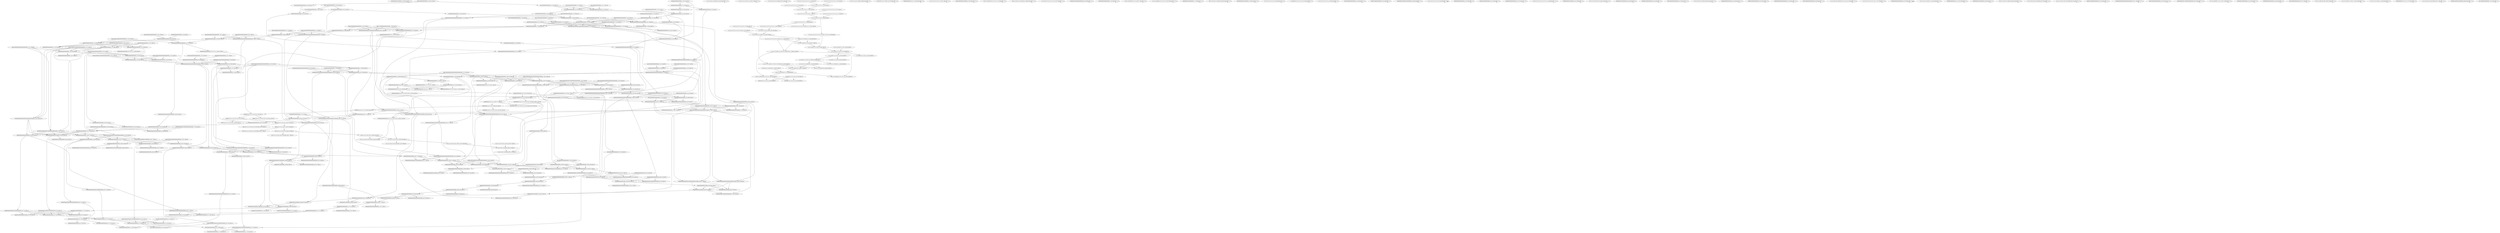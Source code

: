 digraph G {
    "00000000000010000000_10-29:6-LEN:20" -> "00000000000010000000_10-29:6-LEN:20";
    "00000000000000000000_37-56:730-LEN:20" -> "00000000000000000000_38-57:720-LEN:20";
    "00000000000000000000_37-56:730-LEN:20" -> "00000000000000000000_38-58:24-LEN:20";
    "00001000000000000000_55-74:388-LEN:20" -> "00010000000000000000_56-75:382-LEN:20";
    "00001000000000000000_55-74:388-LEN:20" -> "00010000000000000000_56-76:16-LEN:20";
    "00010000000000000000000_6-28:7-LEN:23" -> "00000000000000000000000000000000000000_10-48:17-LEN:38";
    "00010000000000000000000_6-28:7-LEN:23" -> "00000000000000000000_10-29:897-LEN:20";
    "00000000000000000000_38-57:720-LEN:20" -> "00000000000000000000_39-58:731-LEN:20";
    "00000000000000000000_38-57:720-LEN:20" -> "00000000000000000001000000000000_39-71:7-LEN:32";
    "1111111101111110010101_41-63:6-LEN:22" -> "1111111101111110010101_41-63:6-LEN:22";
    "111111111111111011111_24-45:7-LEN:21" -> "111111111111111011111_24-45:7-LEN:21";
    "11111110111101111101000_44-67:6-LEN:23" -> "11111110111101111101000_44-67:6-LEN:23";
    "00000000000000000000_17-37:24-LEN:20" -> "000000000000000000011_18-39:6-LEN:21";
    "00000000000000000000_17-37:24-LEN:20" -> "0000000000000000000000000000000000000_18-55:13-LEN:37";
    "000010000000000000000000_1-25:12-LEN:24" -> "0000000000000000000000000000_6-34:23-LEN:28";
    "10000000000000000000_17-36:6-LEN:20" -> "00000000000000000000_18-37:939-LEN:20";
    "10000000000000000000_17-36:6-LEN:20" -> "00000000000000000000000000000000000000_18-56:18-LEN:38";
    "101111111001010111111111111_48-74:95-LEN:27" -> "100101011111111111111_56-76:99-LEN:21";
    "101111111001010111111111111_48-74:95-LEN:27" -> "10010101111111111111_56-76:6-LEN:20";
    "11101111111001010111_46-65:76-LEN:20" -> "11011111110010101111_47-66:88-LEN:20";
    "11111111001111111101_31-50:81-LEN:20" -> "11111110011111111011_32-51:89-LEN:20";
    "000000000000000000000000_18-42:18-LEN:24" -> "0000000000000000000000000000000000_24-58:15-LEN:34";
    "000000000000000000000000_18-42:18-LEN:24" -> "00000000000000000000_24-43:685-LEN:20";
    "01111111111111110010_40-60:6-LEN:20" -> "01111111111111110010_40-60:6-LEN:20";
    "000000000000000000000000_1-25:10-LEN:24" -> "000000000000000000000000000000_7-37:31-LEN:30";
    "000000000000000000000000_1-25:10-LEN:24" -> "00000000000000000000_7-26:856-LEN:20";
    "000000000000000000000000_1-25:10-LEN:24" -> "000000000000000000010000000000000000000_7-45:19-LEN:39";
    "1110010101111111110011_54-76:6-LEN:22" -> "1110010101111111110011_54-76:6-LEN:22";
    "111110011111111011111110010_34-60:81-LEN:27" -> "111111101111111001001111_42-66:6-LEN:24";
    "111110011111111011111110010_34-60:81-LEN:27" -> "11111110111111100101011_42-64:84-LEN:23";
    "00010000000000000000000_1-23:9-LEN:23" -> "00000000000000000000_5-24:192-LEN:20";
    "00000000000001101111_24-44:6-LEN:20" -> "00000000000001101111_24-44:6-LEN:20";
    "111111111111111111111_9-30:7-LEN:21" -> "111111111111111111111_9-30:7-LEN:21";
    "0010000100000000000000_52-73:6-LEN:22" -> "00001000000000000000_55-74:388-LEN:20";
    "0010000100000000000000_52-73:6-LEN:22" -> "000010000000000000000_55-76:8-LEN:21";
    "0000100000000010000000_54-76:6-LEN:22" -> "0000100000000010000000_54-76:6-LEN:22";
    "000000000000000000000000000000_7-37:31-LEN:30" -> "000000000000000000000000000_18-45:27-LEN:27";
    "000000000000000000000000000000_7-37:31-LEN:30" -> "00000000000000000001101_18-41:6-LEN:23";
    "110111111001010111111111_47-71:6-LEN:24" -> "110111111001010111111111_47-71:6-LEN:24";
    "00000000000000000000000_1-24:21-LEN:23" -> "00000000000000000000_6-25:882-LEN:20";
    "00000000000000000000000_1-24:21-LEN:23" -> "0000000000000000000000000000000_6-37:18-LEN:31";
    "00001000000000000000000000_1-27:10-LEN:26" -> "00000000000000000000_9-28:891-LEN:20";
    "00001000000000000000000000_1-27:10-LEN:26" -> "00000000000000000000000000000000000000_9-47:22-LEN:38";
    "0001000000000000000000_37-58:118-LEN:22" -> "10000000000000000000_40-60:8-LEN:20";
    "0001000000000000000000_37-58:118-LEN:22" -> "10000000000000000001_40-59:108-LEN:20";
    "00000000001000000000_49-68:470-LEN:20" -> "000000000100000000010000000_50-76:92-LEN:27";
    "00000000001000000000_49-68:470-LEN:20" -> "00000000010000000000_50-69:382-LEN:20";
    "0011111110111111100101011_39-64:6-LEN:25" -> "0011111110111111100101011_39-64:6-LEN:25";
    "1111110111111111111111111_5-29:7-LEN:25" -> "1111110111111111111111111_5-29:7-LEN:25";
    "111111111111111111111111_1-25:6-LEN:24" -> "11111111111111111111_7-26:67-LEN:20";
    "1111111111111111111111111_1-26:7-LEN:25" -> "11111111111111111111_8-27:71-LEN:20";
    "00000000000000000010_41-60:521-LEN:20" -> "00000000000000000100_42-61:511-LEN:20";
    "00000000000000000010_41-60:521-LEN:20" -> "0000000000000000010000000000000000_42-76:18-LEN:34";
    "00000000000000000000_54-73:281-LEN:20" -> "000000000000000000000_55-76:8-LEN:21";
    "00000000000000000000_54-73:281-LEN:20" -> "000000000000000000000_55-75:278-LEN:21";
    "0000000010000000000000000_9-33:6-LEN:25" -> "0000000010000000000000000_9-33:6-LEN:25";
    "100000000000000000000000000_5-32:12-LEN:27" -> "00000000000000000000_14-33:933-LEN:20";
    "100000000000000000000000000_5-32:12-LEN:27" -> "000000000000000000010000000000000000000_14-52:9-LEN:39";
    "100000000000000000000000000_5-32:12-LEN:27" -> "00000000000000000000000_14-37:9-LEN:23";
    "00000000000000000000_33-52:779-LEN:20" -> "000000000000000000000000_34-58:29-LEN:24";
    "00000000000000000000_33-52:779-LEN:20" -> "00000000000000000000_34-53:774-LEN:20";
    "00000000000000000000_33-52:779-LEN:20" -> "0000000000000000000100000000_34-61:7-LEN:28";
    "0000000000000000000000000000_30-58:19-LEN:28" -> "00000000000000000000000000000_39-68:9-LEN:29";
    "0000000000000000000000000000_30-58:19-LEN:28" -> "00000000000000000001000000000_39-68:14-LEN:29";
    "000000000000000000000000000000_20-50:30-LEN:30" -> "00000000000000000000_32-51:798-LEN:20";
    "000000000000000000000000000000_20-50:30-LEN:30" -> "00000000000000000000000000_32-58:8-LEN:26";
    "00000000000000000000_4-23:183-LEN:20" -> "00000000000000000000_5-24:192-LEN:20";
    "000000000000000000000_1-22:6-LEN:21" -> "000000000000000000000_1-22:6-LEN:21";
    "11111111111111111111111_1-23:48-LEN:23" -> "111111111111111111111_5-25:59-LEN:21";
    "00000110111111111101_33-52:147-LEN:20" -> "00001101111111111011_34-53:136-LEN:20";
    "00000110111111111101_33-52:147-LEN:20" -> "000011011111111110111011_34-58:8-LEN:24";
    "00000000000000000001000000000000_39-71:23-LEN:32" -> "000000100000000000010000_53-76:12-LEN:24";
    "00000000000000000001000000000000_39-71:23-LEN:32" -> "0000001000000000000000_53-75:6-LEN:22";
    "00000000000000000001000000000000_39-71:23-LEN:32" -> "00000010000000000000_53-72:367-LEN:20";
    "11111111111111111111111111_1-27:8-LEN:26" -> "111111111111111111111_9-29:83-LEN:21";
    "00000000000000000010000000000000000000_20-57:17-LEN:38" -> "00000000000000000000_39-58:731-LEN:20";
    "00000000000000000010000000000000000000_20-57:17-LEN:38" -> "00000000000000000001000000000000_39-71:7-LEN:32";
    "1011111100101011111111_48-70:7-LEN:22" -> "1011111100101011111111_48-70:7-LEN:22";
    "00000000000000000000_19-38:756-LEN:20" -> "00000000000000000001_20-40:6-LEN:20";
    "00000000000000000000_19-38:756-LEN:20" -> "00000000000000000000000000000000000000_20-58:31-LEN:38";
    "00000000000000000000_19-38:756-LEN:20" -> "000000000000000000010_20-40:19-LEN:21";
    "00000000000000000000_19-38:756-LEN:20" -> "00000000000000000000_20-39:745-LEN:20";
    "00001000000000000000000000000000_1-33:15-LEN:32" -> "0000000000000000000000000_15-40:9-LEN:25";
    "00001000000000000000000000000000_1-33:15-LEN:32" -> "00000000000000000000_15-34:932-LEN:20";
    "00000000000000000010111111111101111011_20-58:15-LEN:38" -> "0111111111101111011101010_40-65:6-LEN:25";
    "00000000000000000010111111111101111011_20-58:15-LEN:38" -> "01111111111011110111_40-59:106-LEN:20";
    "00000000000000000000000000000000000000_23-61:12-LEN:38" -> "00000000000000000000_43-62:305-LEN:20";
    "11111100111111110111_33-52:85-LEN:20" -> "111110011111111011111110010_34-60:81-LEN:27";
    "11111100111111110111_33-52:85-LEN:20" -> "11111001111111101110_34-53:6-LEN:20";
    "000000000000000000000000000000000000_39-75:11-LEN:36" -> "00000000000000000000_57-76:281-LEN:20";
    "00000000001101111111110111101111010100_28-66:11-LEN:38" -> "11101111011110101000_48-67:120-LEN:20";
    "0000000000000000000000000000_18-46:11-LEN:28" -> "00000000000000000000_28-47:722-LEN:20";
    "0000000000000000000000000000_18-46:11-LEN:28" -> "00000000000000000000000000000010000000_28-66:9-LEN:38";
    "0000100000000000000000000_1-26:27-LEN:25" -> "00000000000000000000000000000_8-37:20-LEN:29";
    "0000100000000000000000000_1-26:27-LEN:25" -> "00000000000000000000_8-27:869-LEN:20";
    "0000100000000000000000000_1-26:27-LEN:25" -> "000000000000000000010000000000000000000_8-46:11-LEN:39";
    "000000001000000000000_51-71:367-LEN:21" -> "000000100000000000010000_53-76:12-LEN:24";
    "000000001000000000000_51-71:367-LEN:21" -> "0000001000000000000000_53-75:6-LEN:22";
    "000000001000000000000_51-71:367-LEN:21" -> "00000010000000000000_53-72:367-LEN:20";
    "00000000000000000000000000000_39-68:9-LEN:29" -> "00000000000000000000_50-69:277-LEN:20";
    "00000000000000000000_14-33:933-LEN:20" -> "0000000000000000000000000_15-40:9-LEN:25";
    "00000000000000000000_14-33:933-LEN:20" -> "00000000000000000000_15-34:932-LEN:20";
    "10000000000000000000_40-60:8-LEN:20" -> "000000000000000000000000000_41-68:36-LEN:27";
    "00000000000000000000_12-31:886-LEN:20" -> "00000000000000000000000000000000000000_13-51:18-LEN:38";
    "00000000000000000000_12-31:886-LEN:20" -> "00000000000000000000_13-32:930-LEN:20";
    "00000000000000000000_12-31:886-LEN:20" -> "000000000000000000010000000000000000000_13-51:7-LEN:39";
    "00000000000000001101_22-41:209-LEN:20" -> "00000000000000011011_23-42:193-LEN:20";
    "00000000000000001101_22-41:209-LEN:20" -> "00000000000000011011111111101111011_23-58:10-LEN:35";
    "00000000000000000000_3-22:182-LEN:20" -> "00000000000000000000_4-23:183-LEN:20";
    "000000000000000000000000_34-58:29-LEN:24" -> "000000000000000000000000000000000_39-72:12-LEN:33";
    "000000000000000000000000_34-58:29-LEN:24" -> "000000000000000000010000000000000_39-72:14-LEN:33";
    "000010000000000000000000_1-25:11-LEN:24" -> "00000000000000000000000_6-29:18-LEN:23";
    "00000000000010000000_47-66:476-LEN:20" -> "00000000000100000000_48-67:458-LEN:20";
    "00000000000010000000_47-66:476-LEN:20" -> "0000000000010000000000000000_48-76:24-LEN:28";
    "000000000000000000011011_18-42:7-LEN:24" -> "000000000000001101111111110111_24-54:8-LEN:30";
    "000000000000000000011011_18-42:7-LEN:24" -> "00000000000000110111111_24-46:187-LEN:23";
    "000000000000000000000_18-39:33-LEN:21" -> "000000000000000000000000000000_20-50:30-LEN:30";
    "000000000000000000000_18-39:33-LEN:21" -> "0000000000000000000100_20-42:6-LEN:22";
    "00001000000000000000000000000000000000_1-39:14-LEN:38" -> "00000000000000000001000000000000000_21-55:116-LEN:35";
    "00001000000000000000000000000000000000_1-39:14-LEN:38" -> "00000000000000000000_21-40:633-LEN:20";
    "00001000000000000000000000000000000000_1-39:14-LEN:38" -> "0000000000000000000000000000000000000_21-58:21-LEN:37";
    "1000000000000000000000000_5-30:10-LEN:25" -> "00000000000000000000_12-31:886-LEN:20";
    "1000000000000000000000000_5-30:10-LEN:25" -> "0000000000000000000000000_12-37:39-LEN:25";
    "1000000000000000000000000_5-30:10-LEN:25" -> "00000000000000000001_12-31:6-LEN:20";
    "00000000000000000000_18-37:939-LEN:20" -> "00000000000000000000_19-38:756-LEN:20";
    "00000000000000000000_18-37:939-LEN:20" -> "00000000000000000000000000000000000000_19-57:8-LEN:38";
    "00000000000000000000_18-37:939-LEN:20" -> "00000000000000000001_19-38:268-LEN:20";
    "00000000000010000001000000000000_40-71:8-LEN:32" -> "000000100000000000010000_53-76:12-LEN:24";
    "00000000000010000001000000000000_40-71:8-LEN:32" -> "0000001000000000000000_53-75:6-LEN:22";
    "00000000000010000001000000000000_40-71:8-LEN:32" -> "00000010000000000000_53-72:367-LEN:20";
    "011111110001011111111111111_49-76:8-LEN:27" -> "011111110001011111111111111_49-76:8-LEN:27";
    "00000000000000000000_29-48:744-LEN:20" -> "0000000000000000000000000000_30-58:19-LEN:28";
    "00000000000000000000_29-48:744-LEN:20" -> "00000000000000000000_30-49:739-LEN:20";
    "000000000100000000000_7-27:6-LEN:21" -> "000000000100000000000_7-27:6-LEN:21";
    "00000000000000000001_39-59:15-LEN:20" -> "00000000000000000010_41-60:521-LEN:20";
    "00000000000000000001_39-59:15-LEN:20" -> "000000000000000000100000000000_41-71:7-LEN:30";
    "00111111101111111001010_39-62:6-LEN:23" -> "00111111101111111001010_39-62:6-LEN:23";
    "00000000000000000000_32-51:798-LEN:20" -> "00000000000000000000_33-52:779-LEN:20";
    "00000000000000000000_32-51:798-LEN:20" -> "0000000000000000000000000_33-58:32-LEN:25";
    "00000000000000000000_32-51:798-LEN:20" -> "00000000000000000001000000_33-58:20-LEN:26";
    "00000000000000000000000000000000000000_13-51:18-LEN:38" -> "00000000000000000000_33-52:779-LEN:20";
    "00000000000000000000000000000000000000_13-51:18-LEN:38" -> "0000000000000000000000000_33-58:32-LEN:25";
    "00000000000000000000000000000000000000_13-51:18-LEN:38" -> "00000000000000000001000000_33-58:20-LEN:26";
    "00001000000000000010000000000000000000_1-38:13-LEN:38" -> "00000000000000000001_20-40:6-LEN:20";
    "00001000000000000010000000000000000000_1-38:13-LEN:38" -> "00000000000000000000000000000000000000_20-58:31-LEN:38";
    "00001000000000000010000000000000000000_1-38:13-LEN:38" -> "000000000000000000010_20-40:19-LEN:21";
    "00001000000000000010000000000000000000_1-38:13-LEN:38" -> "00000000000000000000_20-39:745-LEN:20";
    "0000000000000100000000_27-49:6-LEN:22" -> "0000000000000100000000_27-49:6-LEN:22";
    "1111111111111111111111_1-23:13-LEN:22" -> "111111111111111111111_5-25:59-LEN:21";
    "00000000000000000000_5-24:192-LEN:20" -> "00000000000000000000_6-25:882-LEN:20";
    "00000000000000000000_5-24:192-LEN:20" -> "0000000000000000000000000000000_6-37:18-LEN:31";
    "00000000000000001000_43-62:511-LEN:20" -> "00000000000000010000_44-63:491-LEN:20";
    "00000000000000001000_43-62:511-LEN:20" -> "00000000000000010000000000000000_44-76:8-LEN:32";
    "000000000000000000000000000000000_39-72:12-LEN:33" -> "00000000000000000000_54-73:281-LEN:20";
    "01111111111011110111_40-59:106-LEN:20" -> "111111111101111011110101_41-64:100-LEN:24";
    "01111111111011110111_40-59:106-LEN:20" -> "11111111110111101110101000_41-67:9-LEN:26";
    "100000000010000000000000000000_5-34:8-LEN:30" -> "00000000000000000000000000000000000000_16-54:11-LEN:38";
    "100000000010000000000000000000_5-34:8-LEN:30" -> "00000000000000000000_16-35:962-LEN:20";
    "00000000000000000000_18-38:26-LEN:20" -> "00000000000000000001_20-40:6-LEN:20";
    "00000000000000000000_18-38:26-LEN:20" -> "00000000000000000000000000000000000000_20-58:31-LEN:38";
    "00000000000000000000_18-38:26-LEN:20" -> "000000000000000000010_20-40:19-LEN:21";
    "00000000000000000000_18-38:26-LEN:20" -> "00000000000000000000_20-39:745-LEN:20";
    "111111111111111111111_8-29:6-LEN:21" -> "111111111111111111111_8-29:6-LEN:21";
    "10000000000000000001_40-59:108-LEN:20" -> "00000000000000000010_41-60:521-LEN:20";
    "10000000000000000001_40-59:108-LEN:20" -> "000000000000000000100000000000_41-71:7-LEN:30";
    "00001000000000000000000_1-24:6-LEN:23" -> "10000000000000000000_5-25:14-LEN:20";
    "00000000000000000000000000000000000000_16-54:11-LEN:38" -> "00000000000000000000_36-55:738-LEN:20";
    "00000000000000000000000000000000000000_16-54:11-LEN:38" -> "0000000000000000000000_36-58:19-LEN:22";
    "00000000000000000001000000000_39-68:14-LEN:29" -> "000000000100000000010000000_50-76:92-LEN:27";
    "00000000000000000001000000000_39-68:14-LEN:29" -> "00000000010000000000_50-69:382-LEN:20";
    "11110010011111111111111_53-76:6-LEN:23" -> "11110010011111111111111_53-76:6-LEN:23";
    "11000000000000000000_4-23:202-LEN:20" -> "10000000000000000000000000000000_5-37:35-LEN:32";
    "11000000000000000000_4-23:202-LEN:20" -> "10000000000000000000_5-24:652-LEN:20";
    "00010000000000000000_56-75:382-LEN:20" -> "00100000000000000000_57-76:390-LEN:20";
    "00010000000000000000_56-75:382-LEN:20" -> "00100000000000000001_57-76:10-LEN:20";
    "00000000000000000000_7-26:856-LEN:20" -> "00000000000000000000000000000_8-37:20-LEN:29";
    "00000000000000000000_7-26:856-LEN:20" -> "00000000000000000000_8-27:869-LEN:20";
    "00000000000000000000_7-26:856-LEN:20" -> "000000000000000000010000000000000000000_8-46:11-LEN:39";
    "010000000000000000000_27-47:6-LEN:21" -> "00000000000000000000_29-48:744-LEN:20";
    "010000000000000000000_27-47:6-LEN:21" -> "00000000000000000000000000000100000000_29-67:12-LEN:38";
    "111111111111111111111_9-29:83-LEN:21" -> "11111111111111111111_11-30:80-LEN:20";
    "111111111111111111111_9-29:83-LEN:21" -> "11111111111111111111111111100111111110_11-49:8-LEN:38";
    "1000000000000000000000000000000_5-36:18-LEN:31" -> "00000000000000000000_18-37:939-LEN:20";
    "1000000000000000000000000000000_5-36:18-LEN:31" -> "00000000000000000000000000000000000000_18-56:18-LEN:38";
    "000000000000000000000_37-58:26-LEN:21" -> "000000000000000000000000000000000000_39-75:11-LEN:36";
    "000000000000000000000_37-58:26-LEN:21" -> "000000000000000000010_39-60:14-LEN:21";
    "00000000000000000001000000000000000_21-55:116-LEN:35" -> "0001000000000000000000_37-58:118-LEN:22";
    "00000000000000000001000000000000000_21-55:116-LEN:35" -> "00010000000000000000010_37-60:6-LEN:23";
    "00000000000000000000000000000000000000_19-57:8-LEN:38" -> "00000000000000000000_39-58:731-LEN:20";
    "00000000000000000000000000000000000000_19-57:8-LEN:38" -> "00000000000000000001000000000000_39-71:7-LEN:32";
    "000010000000000000010000000000000000000_1-39:14-LEN:39" -> "00000000000000000001000000000000000_21-55:116-LEN:35";
    "000010000000000000010000000000000000000_1-39:14-LEN:39" -> "00000000000000000000_21-40:633-LEN:20";
    "000010000000000000010000000000000000000_1-39:14-LEN:39" -> "0000000000000000000000000000000000000_21-58:21-LEN:37";
    "000000000000000000000_1-22:11-LEN:21" -> "00000000000000000000_4-23:183-LEN:20";
    "00001010000000000000000000_1-26:8-LEN:26" -> "00000000000000000000000000000_8-37:20-LEN:29";
    "00001010000000000000000000_1-26:8-LEN:26" -> "00000000000000000000_8-27:869-LEN:20";
    "00001010000000000000000000_1-26:8-LEN:26" -> "000000000000000000010000000000000000000_8-46:11-LEN:39";
    "0000000000000000000000_3-25:6-LEN:22" -> "00000000000000000000000000000000000_6-41:20-LEN:35";
    "11111111111111111111_10-30:6-LEN:20" -> "11111111111111111111_10-30:6-LEN:20";
    "00011000000000000000_1-20:216-LEN:20" -> "001100000000000000000_2-22:210-LEN:21";
    "00011000000000000000_1-20:216-LEN:20" -> "0011000000000000000000_2-24:10-LEN:22";
    "0000100000000000000000_1-23:6-LEN:22" -> "0000100000000000000000_1-23:6-LEN:22";
    "10000000000000000000_5-25:14-LEN:20" -> "000000000000000000000000000000_7-37:31-LEN:30";
    "10000000000000000000_5-25:14-LEN:20" -> "00000000000000000000_7-26:856-LEN:20";
    "10000000000000000000_5-25:14-LEN:20" -> "000000000000000000010000000000000000000_7-45:19-LEN:39";
    "10000000000000000000_23-42:6-LEN:20" -> "0000000000000000000000000000000000_24-58:15-LEN:34";
    "10000000000000000000_23-42:6-LEN:20" -> "00000000000000000000_24-43:685-LEN:20";
    "00000100000000000000_6-25:6-LEN:20" -> "00000100000000000000_6-25:6-LEN:20";
    "0000000000000000000000000000_6-34:23-LEN:28" -> "00000000000000000000000000000000000000_16-54:11-LEN:38";
    "0000000000000000000000000000_6-34:23-LEN:28" -> "00000000000000000000_16-35:962-LEN:20";
    "0000000000000000000110_18-40:11-LEN:22" -> "00000000000000001101_22-41:209-LEN:20";
    "0000000000000000000110_18-40:11-LEN:22" -> "000000000000000011011111111101111_22-55:9-LEN:33";
    "0000000000000000000110_18-40:11-LEN:22" -> "00000000000000001100_22-41:7-LEN:20";
    "00000000000000000000_5-25:6-LEN:20" -> "00000000000000000000000_6-29:18-LEN:23";
    "00000000000000000000000000000000000000_18-56:18-LEN:38" -> "00000000000000000000_38-57:720-LEN:20";
    "00000000000000000000000000000000000000_18-56:18-LEN:38" -> "00000000000000000000_38-58:24-LEN:20";
    "00011000000000000000000_1-24:14-LEN:23" -> "10000000000000000000_5-25:38-LEN:20";
    "11111111111111111111111111001_12-41:6-LEN:29" -> "1111111111111111001111_23-44:87-LEN:22";
    "0000000001000000001000000000_41-68:6-LEN:28" -> "0000000001000000001000000000_41-68:6-LEN:28";
    "11111111111111111111_5-25:6-LEN:20" -> "11111111111111111111_5-25:6-LEN:20";
    "0000000000000000010000000000000000_41-75:14-LEN:34" -> "00100000000000000000_57-76:390-LEN:20";
    "0000000000000000010000000000000000_41-75:14-LEN:34" -> "00100000000000000001_57-76:10-LEN:20";
    "00000000000000000100_42-61:511-LEN:20" -> "000000000000000010000000000000000_43-76:10-LEN:33";
    "00000000000000000100_42-61:511-LEN:20" -> "00000000000000001000_43-62:511-LEN:20";
    "11111110111111100101011_42-64:84-LEN:23" -> "11101111111001010111_46-65:76-LEN:20";
    "11111110111111100101011_42-64:84-LEN:23" -> "11101111111001010110_46-65:6-LEN:20";
    "00000000000000000000_36-55:738-LEN:20" -> "00000000000000000000_37-56:730-LEN:20";
    "00000000000000000000_36-55:738-LEN:20" -> "000000000000000000000_37-58:26-LEN:21";
    "00000000000000000000_36-55:738-LEN:20" -> "0000000000000000000100_37-58:6-LEN:22";
    "00000000000000000000_15-34:932-LEN:20" -> "00000000000000000000000000000000000000_16-54:11-LEN:38";
    "00000000000000000000_15-34:932-LEN:20" -> "00000000000000000000_16-35:962-LEN:20";
    "001100000000000000000_2-22:210-LEN:21" -> "11000000000000000000_4-23:202-LEN:20";
    "001100000000000000000_2-22:210-LEN:21" -> "11000000000000000000_4-24:6-LEN:20";
    "00000000000000000000_2-22:6-LEN:20" -> "00000000000000000000_2-22:6-LEN:20";
    "11111111111111111111_7-26:67-LEN:20" -> "11111111111111111111_8-27:71-LEN:20";
    "00000000000000000000000000_11-37:32-LEN:26" -> "0000000000000000000000000000000_18-49:20-LEN:31";
    "00000000000000000000000000_11-37:32-LEN:26" -> "0000000000000000000110111111111_18-49:7-LEN:31";
    "00000010000000000000_18-37:6-LEN:20" -> "00000010000000000000_18-37:6-LEN:20";
    "11111110011111111011_32-51:89-LEN:20" -> "11111100111111110111_33-52:85-LEN:20";
    "11111110011111111011_32-51:89-LEN:20" -> "11111100111111110111_33-53:6-LEN:20";
    "00010000000000000000000_21-43:6-LEN:23" -> "000000000000000000000000000_25-52:6-LEN:27";
    "00010000000000000000000_21-43:6-LEN:23" -> "00000000000000000000_25-44:713-LEN:20";
    "0000000000000000000000_36-58:19-LEN:22" -> "00000000000000000000000_39-62:8-LEN:23";
    "0000000000000000000000_36-58:19-LEN:22" -> "00000000000000000001000000000000000_39-74:10-LEN:35";
    "00000000000000000000_9-28:891-LEN:20" -> "00000000000000000000000000000000000000_10-48:17-LEN:38";
    "00000000000000000000_9-28:891-LEN:20" -> "00000000000000000000_10-29:897-LEN:20";
    "00000000000000000000_39-58:731-LEN:20" -> "00000000000000000000_40-60:33-LEN:20";
    "00000000000000000000_39-58:731-LEN:20" -> "00000000000000000000_40-59:309-LEN:20";
    "00000000000000000000_39-58:731-LEN:20" -> "00000000000000000001_40-59:417-LEN:20";
    "00000000000000000000000000000_8-37:20-LEN:29" -> "000000000000000000011011_18-42:8-LEN:24";
    "00000000000000000000000000000_8-37:20-LEN:29" -> "0000000000000000000000000000_18-46:11-LEN:28";
    "00000000000000000000_13-32:930-LEN:20" -> "00000000000000000000_14-33:933-LEN:20";
    "00000000000000000000_13-32:930-LEN:20" -> "000000000000000000010000000000000000000_14-52:9-LEN:39";
    "00000000000000000000_13-32:930-LEN:20" -> "00000000000000000000000_14-37:9-LEN:23";
    "00000000000000000000000_35-58:28-LEN:23" -> "00000000000000000000000000000000_39-71:9-LEN:32";
    "00000000000000000000000_35-58:28-LEN:23" -> "0000000000000000000100000000000000_39-73:15-LEN:34";
    "10000000000000000000_6-25:7-LEN:20" -> "000000000000000000000000000000_7-37:31-LEN:30";
    "10000000000000000000_6-25:7-LEN:20" -> "00000000000000000000_7-26:856-LEN:20";
    "10000000000000000000_6-25:7-LEN:20" -> "000000000000000000010000000000000000000_7-45:19-LEN:39";
    "000000000000000000100_31-51:6-LEN:21" -> "000000000000000000100_31-51:6-LEN:21";
    "0000000000000000000000000000000_18-49:20-LEN:31" -> "00000000000000000000_31-50:756-LEN:20";
    "00000000000000000000_52-71:272-LEN:20" -> "000000000000000000010000_53-76:6-LEN:24";
    "00000000000000000000_52-71:272-LEN:20" -> "00000000000000000000_53-72:264-LEN:20";
    "00000000000000000000_27-46:713-LEN:20" -> "00000000000000000000_28-47:722-LEN:20";
    "00000000000000000000_27-46:713-LEN:20" -> "00000000000000000000000000000010000000_28-66:9-LEN:38";
    "00000000000000100000_45-64:481-LEN:20" -> "000000000000010000000_46-67:8-LEN:21";
    "00000000000000100000_45-64:481-LEN:20" -> "00000000000001000000_46-65:473-LEN:20";
    "00000000000000000011_20-39:227-LEN:20" -> "000000000000000001111111_21-45:7-LEN:24";
    "00000000000000000011_20-39:227-LEN:20" -> "00000000000000000110_21-40:219-LEN:20";
    "111111111111111111111111111_11-38:6-LEN:27" -> "111111111111111111111111111_11-38:6-LEN:27";
    "0001000000000000000000_1-23:49-LEN:22" -> "10000000000000000000000000000000_5-37:35-LEN:32";
    "0001000000000000000000_1-23:49-LEN:22" -> "10000000000000000000_5-24:652-LEN:20";
    "0001000000000000000000_2-24:19-LEN:22" -> "10000000000000000000_5-25:34-LEN:20";
    "00000000000000000000_22-41:658-LEN:20" -> "00000000000000000000000000000000000000_23-61:12-LEN:38";
    "00000000000000000000_22-41:658-LEN:20" -> "00000000000000000000_23-42:673-LEN:20";
    "111111111001111111101_29-50:6-LEN:21" -> "11111110011111111011_32-51:89-LEN:20";
    "11011111110010101111_47-66:88-LEN:20" -> "101111111001010111111111111_48-74:95-LEN:27";
    "11011111110010101111_47-66:88-LEN:20" -> "1011111110010101111111111111_48-76:8-LEN:28";
    "000000000000000000000000_1-25:23-LEN:24" -> "0000000000000000000000000000000_6-37:68-LEN:31";
    "0000000000000000010000000000000000000_22-58:10-LEN:37" -> "00000000000000000000_40-60:33-LEN:20";
    "0000000000000000010000000000000000000_22-58:10-LEN:37" -> "00000000000000000000_40-59:309-LEN:20";
    "0000000000000000010000000000000000000_22-58:10-LEN:37" -> "00000000000000000001_40-59:417-LEN:20";
    "000010000000000000000000000_1-28:13-LEN:27" -> "00000000000000000000000000000000000000_10-48:17-LEN:38";
    "000010000000000000000000000_1-28:13-LEN:27" -> "00000000000000000000_10-29:897-LEN:20";
    "00000000000000000001000000000_39-68:14-LEN:29" -> "00000000010000000001_49-69:6-LEN:20";
    "00000000000000000001000000000_39-68:14-LEN:29" -> "000000000100000000000000000_49-76:7-LEN:27";
    "0000000000000000000000000_33-58:32-LEN:25" -> "00000000000000000001000000000000_39-71:23-LEN:32";
    "0000000000000000000000000_33-58:32-LEN:25" -> "00000000000000000000000000000000_39-71:7-LEN:32";
    "11001010111111111111_54-74:6-LEN:20" -> "100101011111111111111_56-76:99-LEN:21";
    "11001010111111111111_54-74:6-LEN:20" -> "10010101111111111111_56-76:6-LEN:20";
    "110111111111101111011_38-58:105-LEN:21" -> "0111111111101111011101010_40-65:6-LEN:25";
    "110111111111101111011_38-58:105-LEN:21" -> "01111111111011110111_40-59:106-LEN:20";
    "000010000000000000000000000000_1-31:11-LEN:30" -> "00000000000000000000000000000000000000_13-51:18-LEN:38";
    "000010000000000000000000000000_1-31:11-LEN:30" -> "00000000000000000000_13-32:930-LEN:20";
    "000010000000000000000000000000_1-31:11-LEN:30" -> "000000000000000000010000000000000000000_13-51:7-LEN:39";
    "00000000000010000000_32-51:6-LEN:20" -> "00000000000010000000_32-51:6-LEN:20";
    "00000000000000000000000_6-29:18-LEN:23" -> "00000000000000000000000000_11-37:32-LEN:26";
    "00000000000000000000000_6-29:18-LEN:23" -> "00000000000000000000_11-30:904-LEN:20";
    "11111111111111111111_11-30:80-LEN:20" -> "111111111111111111111111111_12-38:79-LEN:27";
    "11111111111111111111_11-30:80-LEN:20" -> "1111111111111111111111111100111111_12-46:7-LEN:34";
    "00000000000000000110_21-40:219-LEN:20" -> "00000000000000001101_22-41:209-LEN:20";
    "00000000000000000110_21-40:219-LEN:20" -> "000000000000000011011111111101111_22-55:9-LEN:33";
    "00000000000000000110_21-40:219-LEN:20" -> "00000000000000001100_22-41:7-LEN:20";
    "11101101111111001010111_43-65:6-LEN:23" -> "11011111110010101111_47-66:88-LEN:20";
    "10000000000000000000_5-25:34-LEN:20" -> "0000000000000000000000000000000_6-37:41-LEN:31";
    "00000000000000000000_41-60:311-LEN:20" -> "0000000000000000000000000000000000_42-76:10-LEN:34";
    "00000000000000000000_41-60:311-LEN:20" -> "00000000000000000000_42-61:304-LEN:20";
    "0000000000000000000000000000000000000_18-55:13-LEN:37" -> "00000000000000000000_37-56:730-LEN:20";
    "0000000000000000000000000000000000000_18-55:13-LEN:37" -> "000000000000000000000_37-58:26-LEN:21";
    "0000000000000000000000000000000000000_18-55:13-LEN:37" -> "0000000000000000000100_37-58:6-LEN:22";
    "00000000000000000000_8-27:869-LEN:20" -> "00000000000000000000_9-28:891-LEN:20";
    "00000000000000000000_8-27:869-LEN:20" -> "00000000000000000000000000000000000000_9-47:22-LEN:38";
    "00000000000000000000_44-63:303-LEN:20" -> "0000000000000000000000000000000_45-76:10-LEN:31";
    "00000000000000000000_44-63:303-LEN:20" -> "00000000000000000000_45-64:289-LEN:20";
    "00010000000000000000000_1-24:14-LEN:23" -> "00000000000000000000_6-25:882-LEN:20";
    "00010000000000000000000_1-24:14-LEN:23" -> "0000000000000000000000000000000_6-37:18-LEN:31";
    "00000000000001000000_46-65:473-LEN:20" -> "00000000000010000000000000000_47-76:10-LEN:29";
    "00000000000001000000_46-65:473-LEN:20" -> "00000000000010000000_47-66:476-LEN:20";
    "00000000000000000000_11-30:904-LEN:20" -> "00000000000000000000_12-31:886-LEN:20";
    "00000000000000000000_11-30:904-LEN:20" -> "0000000000000000000000000_12-37:39-LEN:25";
    "00000000000000000000_11-30:904-LEN:20" -> "00000000000000000001_12-31:6-LEN:20";
    "0000000000000000000000_18-40:32-LEN:22" -> "0000000000000000000000000000000000001_22-59:11-LEN:37";
    "0000000000000000000000_18-40:32-LEN:22" -> "00000000000000000000_22-41:658-LEN:20";
    "00000000000000000000_6-25:882-LEN:20" -> "000000000000000000000000000000_7-37:31-LEN:30";
    "00000000000000000000_6-25:882-LEN:20" -> "00000000000000000000_7-26:856-LEN:20";
    "00000000000000000000_6-25:882-LEN:20" -> "000000000000000000010000000000000000000_7-45:19-LEN:39";
    "011111111101111011110101_40-64:7-LEN:24" -> "111110111101111010100_46-66:110-LEN:21";
    "00000000000000010000_44-63:491-LEN:20" -> "00000000000000100000_45-64:481-LEN:20";
    "00000000000000010000_44-63:491-LEN:20" -> "0000000000000010000000000000000_45-76:17-LEN:31";
    "011111111110111011110_40-61:6-LEN:21" -> "011111111110111011110_40-61:6-LEN:21";
    "00000000001000000000_36-55:6-LEN:20" -> "00000000001000000000_36-55:6-LEN:20";
    "0000100000000000000000000000000000_1-35:22-LEN:34" -> "00000000000000000000_17-37:24-LEN:20";
    "0000100000000000000000000000000000_1-35:22-LEN:34" -> "000000000000000000010000000000000000000_17-55:9-LEN:39";
    "0000100000000000000000000000000000_1-35:22-LEN:34" -> "00000000000000000000_17-36:955-LEN:20";
    "00000000000000000000_40-60:33-LEN:20" -> "000000000000000000000000000_41-68:36-LEN:27";
    "1111111111100111111110_28-49:77-LEN:22" -> "11111111001111111101_31-50:81-LEN:20";
    "00000000000000000000_28-47:722-LEN:20" -> "00000000000000000000_29-48:744-LEN:20";
    "00000000000000000000_28-47:722-LEN:20" -> "00000000000000000000000000000100000000_29-67:12-LEN:38";
    "0000000000000000000000000_12-37:39-LEN:25" -> "000000000000000000000_18-39:33-LEN:21";
    "0000000000000000000000000_12-37:39-LEN:25" -> "000000000000000000011011111111_18-48:6-LEN:30";
    "000000000000000000000000000_18-45:27-LEN:27" -> "00000000000000000001000000_27-52:6-LEN:26";
    "000000000000000000000000000_18-45:27-LEN:27" -> "00000000000000000000_27-46:713-LEN:20";
    "000000000000000000000000000_18-45:27-LEN:27" -> "00000000000000000000000000000001000000_27-65:21-LEN:38";
    "00000000000000000000000000000000000000_20-58:31-LEN:38" -> "00000000000000000000_40-60:33-LEN:20";
    "00000000000000000000000000000000000000_20-58:31-LEN:38" -> "00000000000000000000_40-59:309-LEN:20";
    "00000000000000000000000000000000000000_20-58:31-LEN:38" -> "00000000000000000001_40-59:417-LEN:20";
    "00000000000000011011_23-42:193-LEN:20" -> "000000000000001101111111110111_24-54:8-LEN:30";
    "00000000000000011011_23-42:193-LEN:20" -> "00000000000000110111111_24-46:187-LEN:23";
    "00000000000000000000_16-35:962-LEN:20" -> "00000000000000000000_17-37:24-LEN:20";
    "00000000000000000000_16-35:962-LEN:20" -> "000000000000000000010000000000000000000_17-55:9-LEN:39";
    "00000000000000000000_16-35:962-LEN:20" -> "00000000000000000000_17-36:955-LEN:20";
    "00000000000100000000_48-67:458-LEN:20" -> "00000000001000000000_49-68:470-LEN:20";
    "00000000000100000000_48-67:458-LEN:20" -> "00000000001000000000_49-69:6-LEN:20";
    "00000000000000000000_40-59:309-LEN:20" -> "00000000000000000000_41-60:311-LEN:20";
    "000000000000000000010_20-40:19-LEN:21" -> "0000000000000000010000000000000000000_22-58:10-LEN:37";
    "000000000000000000010_20-40:19-LEN:21" -> "000000000000000001011111_22-45:7-LEN:24";
    "00000001000000000000_6-25:6-LEN:20" -> "00000001000000000000_6-25:6-LEN:20";
    "00000000000000000000_46-65:281-LEN:20" -> "00000000000000000000_47-66:283-LEN:20";
    "00000000000000000000_46-65:281-LEN:20" -> "0000000000000000000000_47-69:6-LEN:22";
    "000010000000000000000_55-76:6-LEN:21" -> "000010000000000000000_55-76:6-LEN:21";
    "0111111110111111001010_40-62:6-LEN:22" -> "0111111110111111001010_40-62:6-LEN:22";
    "00000000000000000001_18-38:8-LEN:20" -> "00000000000000000010000000000000000000_20-57:17-LEN:38";
    "00000000000000000001_18-38:8-LEN:20" -> "00000000000000000010111111111101111011_20-58:15-LEN:38";
    "00000000000000000001_18-38:8-LEN:20" -> "00000000000000000011_20-39:227-LEN:20";
    "00000000000000000001000000000000000_39-74:10-LEN:35" -> "00010000000000000000_56-75:382-LEN:20";
    "00000000000000000001000000000000000_39-74:10-LEN:35" -> "00010000000000000000_56-76:16-LEN:20";
    "00000000000000000000_34-53:774-LEN:20" -> "00000000000000000000000_35-58:28-LEN:23";
    "00000000000000000000_34-53:774-LEN:20" -> "00000000000000000000_35-54:736-LEN:20";
    "00000000000000000000_34-53:774-LEN:20" -> "000000000000000000010000_35-58:15-LEN:24";
    "00000000000000000100_41-61:6-LEN:20" -> "000000000000000010000000000000000_43-76:10-LEN:33";
    "00000000000000000100_41-61:6-LEN:20" -> "00000000000000001000_43-62:511-LEN:20";
    "000000000000000001000_14-34:6-LEN:21" -> "000000000000000001000_14-34:6-LEN:21";
    "01000000000000000000_4-24:10-LEN:20" -> "10000000000000000000000000000000_5-37:26-LEN:32";
    "00000000000000000000_40-60:6-LEN:20" -> "0000000000000000000000000000000000_42-76:10-LEN:34";
    "00000000000000000000_40-60:6-LEN:20" -> "00000000000000000000_42-61:304-LEN:20";
    "111111111101111011110101_41-64:100-LEN:24" -> "111110111101111010100_46-66:110-LEN:21";
    "01000000000000000000_4-23:428-LEN:20" -> "10000000000000000000000000000000_5-37:35-LEN:32";
    "01000000000000000000_4-23:428-LEN:20" -> "10000000000000000000_5-24:652-LEN:20";
    "1111111111111111001111_23-44:87-LEN:22" -> "111111111111100111111_26-46:89-LEN:21";
    "1111111111111111001111_23-44:87-LEN:22" -> "11111111111110011111110111111100101011_26-64:6-LEN:38";
    "00000010000000000000_33-53:6-LEN:20" -> "00000010000000000000_33-53:6-LEN:20";
    "11111111111001111111011111110010101111_28-66:15-LEN:38" -> "101111111001010111111111111_48-74:95-LEN:27";
    "11111111111001111111011111110010101111_28-66:15-LEN:38" -> "1011111110010101111111111111_48-76:8-LEN:28";
    "0000000000000000000000000000000_6-37:18-LEN:31" -> "00000000000000000000000000_18-44:15-LEN:26";
    "0000000000000000000000000000000_6-37:18-LEN:31" -> "00000000000000000001_18-38:6-LEN:20";
    "00001000000000000000000_1-24:27-LEN:23" -> "10000000000000000000_5-25:38-LEN:20";
    "00000000000000000000_23-42:673-LEN:20" -> "0000000000000000000000000000000000_24-58:15-LEN:34";
    "00000000000000000000_23-42:673-LEN:20" -> "00000000000000000000_24-43:685-LEN:20";
    "00000000000000000000000000_18-44:15-LEN:26" -> "000000000000000000010000000000000100000_26-64:17-LEN:39";
    "00000000000000000000000000_18-44:15-LEN:26" -> "00000000000000000000000000000000100000_26-64:10-LEN:38";
    "00000000000000000000000000_18-44:15-LEN:26" -> "00000000000000000000_26-45:704-LEN:20";
    "000000000000000000000000_52-76:6-LEN:24" -> "000000000000000000000000_52-76:6-LEN:24";
    "0000100000000000000000_9-30:6-LEN:22" -> "0000100000000000000000_9-30:6-LEN:22";
    "1111111111111111111001_20-41:80-LEN:22" -> "1111111111111111001111_23-44:87-LEN:22";
    "111111111111111111111111111_12-38:79-LEN:27" -> "1111111111111111111001_20-41:80-LEN:22";
    "00000000000000000000_40-60:6-LEN:20" -> "00000000000000000000_40-60:6-LEN:20";
    "00000000000000000000000000000000000000_9-47:22-LEN:38" -> "00000000000000000000_29-48:744-LEN:20";
    "00000000000000000000000000000000000000_9-47:22-LEN:38" -> "00000000000000000000000000000100000000_29-67:12-LEN:38";
    "00000000000000000001000_39-62:15-LEN:23" -> "00000000000000010000_44-63:491-LEN:20";
    "00000000000000000001000_39-62:15-LEN:23" -> "00000000000000010000000000000000_44-76:8-LEN:32";
    "00000000000000000000_47-66:283-LEN:20" -> "0000000000000000000000000000_48-76:8-LEN:28";
    "00000000000000000000_47-66:283-LEN:20" -> "000000000000000000000_48-68:274-LEN:21";
    "0000100000010000000000000000000_1-31:11-LEN:31" -> "00000000000000000000000000000000000000_13-51:18-LEN:38";
    "0000100000010000000000000000000_1-31:11-LEN:31" -> "00000000000000000000_13-32:930-LEN:20";
    "0000100000010000000000000000000_1-31:11-LEN:31" -> "000000000000000000010000000000000000000_13-51:7-LEN:39";
    "00000000000000000000_35-54:736-LEN:20" -> "00000000000000000000_36-55:738-LEN:20";
    "00000000000000000000_35-54:736-LEN:20" -> "0000000000000000000000_36-58:19-LEN:22";
    "0000000000000000000000000000000_6-37:68-LEN:31" -> "00000000000000000000_19-38:756-LEN:20";
    "0000000000000000000000000000000_6-37:68-LEN:31" -> "00000000000000000000000000000000000000_19-57:8-LEN:38";
    "0000000000000000000000000000000_6-37:68-LEN:31" -> "00000000000000000001_19-38:268-LEN:20";
    "00000000000000000000000000000010000000_28-66:9-LEN:38" -> "00000000000100000000_48-67:458-LEN:20";
    "00000000000000000000000000000010000000_28-66:9-LEN:38" -> "0000000000010000000000000000_48-76:24-LEN:28";
    "00000000000000000000_31-50:756-LEN:20" -> "00000000000000000000_32-51:798-LEN:20";
    "00000000000000000000_31-50:756-LEN:20" -> "00000000000000000000000000_32-58:8-LEN:26";
    "111111101110111001010111111111_42-71:6-LEN:30" -> "111111101110111001010111111111_42-71:6-LEN:30";
    "00000000000000000000000000000100000000_29-67:12-LEN:38" -> "00000000001000000000_49-68:470-LEN:20";
    "00000000000000000000000000000100000000_29-67:12-LEN:38" -> "00000000001000000000_49-69:6-LEN:20";
    "10000000000000000000000000000000_5-37:35-LEN:32" -> "000000000000000000011_18-39:6-LEN:21";
    "10000000000000000000000000000000_5-37:35-LEN:32" -> "0000000000000000000000000_18-43:29-LEN:25";
    "1111111111111111111111111_7-32:7-LEN:25" -> "1111111111111111111111111_7-32:7-LEN:25";
    "0000000000000000000000_54-76:6-LEN:22" -> "0000000000000000000000_54-76:6-LEN:22";
    "000000000000000000010000000000000100000_26-64:17-LEN:39" -> "000000000000010000000_46-67:8-LEN:21";
    "000000000000000000010000000000000100000_26-64:17-LEN:39" -> "00000000000001000000_46-65:473-LEN:20";
    "1111111111111110011111_23-45:6-LEN:22" -> "1111111111111110011111_23-45:6-LEN:22";
    "010010000000000000000_1-21:8-LEN:21" -> "00100000000000000000_3-22:444-LEN:20";
    "010010000000000000000_1-21:8-LEN:21" -> "0010000000000000000000_3-25:10-LEN:22";
    "00011000000000000000000_1-24:8-LEN:23" -> "10000000000000000000_5-25:14-LEN:20";
    "11111111111111111111_5-25:6-LEN:20" -> "11111111111111111111_5-25:6-LEN:20";
    "1111111111111111111111111100111111_12-46:6-LEN:34" -> "1111111111100111111110_28-49:77-LEN:22";
    "1111111111111111111111111100111111_12-46:6-LEN:34" -> "11111111111001111111011111110010101111_28-66:15-LEN:38";
    "00001101111111111011_34-53:136-LEN:20" -> "00011011111111110111011110101000_35-67:8-LEN:32";
    "00001101111111111011_34-53:136-LEN:20" -> "00011011111111110111_35-54:126-LEN:20";
    "00010000000000000000_1-21:11-LEN:20" -> "00100000000000000000_3-22:444-LEN:20";
    "00010000000000000000_1-21:11-LEN:20" -> "0010000000000000000000_3-25:10-LEN:22";
    "00000000000000011011_22-42:6-LEN:20" -> "00000000000000011011_22-42:6-LEN:20";
    "0000000000000000000110111111111_18-49:7-LEN:31" -> "000000011011111111110_31-51:150-LEN:21";
    "000000000001000000000_6-26:6-LEN:21" -> "000000000001000000000_6-26:6-LEN:21";
    "00000000001101111111_28-47:173-LEN:20" -> "00000000011011111111_29-48:161-LEN:20";
    "00000000001101111111_28-47:173-LEN:20" -> "00000000011011111111101111011110101000_29-67:9-LEN:38";
    "0000000000000000000000000000000_6-37:41-LEN:31" -> "0000000000000000000110_18-40:11-LEN:22";
    "0000000000000000000000000000000_6-37:41-LEN:31" -> "0000000000000000000000_18-40:32-LEN:22";
    "000000000000000000010000000000000000000_14-52:9-LEN:39" -> "000000000000000000000000_34-58:29-LEN:24";
    "000000000000000000010000000000000000000_14-52:9-LEN:39" -> "00000000000000000000_34-53:774-LEN:20";
    "000000000000000000010000000000000000000_14-52:9-LEN:39" -> "0000000000000000000100000000_34-61:7-LEN:28";
    "000000000000000000010000000000000000000_8-46:11-LEN:39" -> "00000000000000000000_28-47:722-LEN:20";
    "000000000000000000010000000000000000000_8-46:11-LEN:39" -> "00000000000000000000000000000010000000_28-66:9-LEN:38";
    "00000000000000000000000_2-25:8-LEN:23" -> "0000000000000000000000000000000_6-37:41-LEN:31";
    "001101111111111011110_36-56:116-LEN:21" -> "11011111111110111101110101000_38-67:7-LEN:29";
    "001101111111111011110_36-56:116-LEN:21" -> "110111111111101111011_38-58:105-LEN:21";
    "000000000000000000000_55-75:278-LEN:21" -> "00000000000000000000_57-76:281-LEN:20";
    "00111111110111111001010_39-62:8-LEN:23" -> "00111111110111111001010_39-62:8-LEN:23";
    "00000000000000000000_45-64:289-LEN:20" -> "00000000000000000000_46-66:6-LEN:20";
    "00000000000000000000_45-64:289-LEN:20" -> "00000000000000000000_46-65:281-LEN:20";
    "00000000000000000000_53-72:264-LEN:20" -> "00000000000000000000_54-73:281-LEN:20";
    "111111110111011110101000_43-67:8-LEN:24" -> "111111110111011110101000_43-67:8-LEN:24";
    "011111111101111011110101000_40-67:6-LEN:27" -> "011111111101111011110101000_40-67:6-LEN:27";
    "111111111111111111111_5-25:59-LEN:21" -> "11111111111111111111_7-26:67-LEN:20";
    "00100000000000000000_3-22:444-LEN:20" -> "01000000000000000000_4-24:10-LEN:20";
    "00100000000000000000_3-22:444-LEN:20" -> "01000000000000000000_4-23:428-LEN:20";
    "000010000000010000000000000000000_1-33:11-LEN:33" -> "0000000000000000000000000_15-40:9-LEN:25";
    "000010000000010000000000000000000_1-33:11-LEN:33" -> "00000000000000000000_15-34:932-LEN:20";
    "00000000000000000000_30-49:739-LEN:20" -> "00000000000000000000_31-50:756-LEN:20";
    "00000010000000000000_53-72:367-LEN:20" -> "00000100000000000000_54-73:379-LEN:20";
    "00000010000000000000000_53-76:6-LEN:23" -> "00000010000000000000000_53-76:6-LEN:23";
    "00000000000000000000_20-39:745-LEN:20" -> "00000000000000000001000000000000000_21-55:116-LEN:35";
    "00000000000000000000_20-39:745-LEN:20" -> "00000000000000000000_21-40:633-LEN:20";
    "00000000000000000000_20-39:745-LEN:20" -> "0000000000000000000000000000000000000_21-58:21-LEN:37";
    "000010010000000000000000000_1-27:8-LEN:27" -> "00000000000000000000_9-28:891-LEN:20";
    "000010010000000000000000000_1-27:8-LEN:27" -> "00000000000000000000000000000000000000_9-47:22-LEN:38";
    "0000000000000000000000000000000000_24-58:15-LEN:34" -> "00000000000000000001000_39-62:15-LEN:23";
    "0000000000000000000000000000000000_24-58:15-LEN:34" -> "00000000000000000000000_39-62:11-LEN:23";
    "10000000000000000000_11-30:7-LEN:20" -> "00000000000000000000_12-31:886-LEN:20";
    "10000000000000000000_11-30:7-LEN:20" -> "0000000000000000000000000_12-37:39-LEN:25";
    "10000000000000000000_11-30:7-LEN:20" -> "00000000000000000001_12-31:6-LEN:20";
    "0000000000000000000000_54-76:6-LEN:22" -> "0000000000000000000000_54-76:6-LEN:22";
    "11000000000000000000_4-24:6-LEN:20" -> "10000000000000000000000000000000_5-37:26-LEN:32";
    "000000000000000000000000000_41-68:36-LEN:27" -> "000000000000000000010000000_49-76:7-LEN:27";
    "000000000000000000000000000_41-68:36-LEN:27" -> "000000000000000000000000000_49-76:26-LEN:27";
    "000000000000000000010000000000000_39-72:14-LEN:33" -> "00000100000000000000_54-73:379-LEN:20";
    "000000000000000000010_39-60:14-LEN:21" -> "0000000000000000010000000000000000_41-75:14-LEN:34";
    "00001000000000000000_1-20:451-LEN:20" -> "0001000000000000000000_2-24:19-LEN:22";
    "00001000000000000000_1-20:451-LEN:20" -> "00010000000000000000_2-21:440-LEN:20";
    "00000000000000000000000000000000100000_26-64:10-LEN:38" -> "000000000000010000000_46-67:8-LEN:21";
    "00000000000000000000000000000000100000_26-64:10-LEN:38" -> "00000000000001000000_46-65:473-LEN:20";
    "00000000000000000000000000000000_19-51:7-LEN:32" -> "00000000000000000000000000000000_19-51:7-LEN:32";
    "111111111111100111111_26-46:89-LEN:21" -> "1111111111100111111110_28-49:77-LEN:22";
    "111111111111100111111_26-46:89-LEN:21" -> "11111111111001111111011111110010101111_28-66:15-LEN:38";
    "0000100000000000000000_54-76:6-LEN:22" -> "0000100000000000000000_54-76:6-LEN:22";
    "00000000000000000000_24-43:685-LEN:20" -> "000000000000000000000000000_25-52:6-LEN:27";
    "00000000000000000000_24-43:685-LEN:20" -> "00000000000000000000_25-44:713-LEN:20";
    "00000000000000000000000000000000_39-71:7-LEN:32" -> "000000000000000000010000_53-76:6-LEN:24";
    "00000000000000000000000000000000_39-71:7-LEN:32" -> "00000000000000000000_53-72:264-LEN:20";
    "0000000000000110000000000000000_46-76:6-LEN:31" -> "0000000000000110000000000000000_46-76:6-LEN:31";
    "00000000000000000000000_39-62:11-LEN:23" -> "00000000000000000000_44-63:303-LEN:20";
    "0111111100100111111111_49-71:6-LEN:22" -> "0111111100100111111111_49-71:6-LEN:22";
    "00000000100000000000_32-52:6-LEN:20" -> "00000000100000000000_32-52:6-LEN:20";
    "000000000000000000010000000000000000000_17-55:9-LEN:39" -> "00000000000000000000_37-56:730-LEN:20";
    "000000000000000000010000000000000000000_17-55:9-LEN:39" -> "000000000000000000000_37-58:26-LEN:21";
    "000000000000000000010000000000000000000_17-55:9-LEN:39" -> "0000000000000000000100_37-58:6-LEN:22";
    "00000000000000000000_50-69:277-LEN:20" -> "0000000000000000000000000_51-76:7-LEN:25";
    "00000000000000000000_50-69:277-LEN:20" -> "00000000000000000000_51-70:274-LEN:20";
    "000000000000000000000000000000_23-53:7-LEN:30" -> "00000000000000000000000_35-58:28-LEN:23";
    "000000000000000000000000000000_23-53:7-LEN:30" -> "00000000000000000000_35-54:736-LEN:20";
    "000000000000000000000000000000_23-53:7-LEN:30" -> "000000000000000000010000_35-58:15-LEN:24";
    "000000000000000000000_48-68:274-LEN:21" -> "00000000000000000000_50-69:277-LEN:20";
    "00000000000000000000_17-36:955-LEN:20" -> "00000000000000000000_18-37:939-LEN:20";
    "00000000000000000000_17-36:955-LEN:20" -> "00000000000000000000000000000000000000_18-56:18-LEN:38";
    "00000000000000000001_19-38:268-LEN:20" -> "00000000000000000010000000000000000000_20-57:17-LEN:38";
    "00000000000000000001_19-38:268-LEN:20" -> "00000000000000000010111111111101111011_20-58:15-LEN:38";
    "00000000000000000001_19-38:268-LEN:20" -> "00000000000000000011_20-39:227-LEN:20";
    "11111111111111111111111_15-38:6-LEN:23" -> "1111111111111111111001_20-41:80-LEN:22";
    "00000000000000000000_21-40:633-LEN:20" -> "0000000000000000000000000000000000001_22-59:11-LEN:37";
    "00000000000000000000_21-40:633-LEN:20" -> "00000000000000000000_22-41:658-LEN:20";
    "00000000000000000001_40-59:417-LEN:20" -> "00000000000000000010_41-60:521-LEN:20";
    "00000000000000000001_40-59:417-LEN:20" -> "000000000000000000100000000000_41-71:7-LEN:30";
    "000000000000000000000_4-25:7-LEN:21" -> "0000000000000000000000000000_6-34:23-LEN:28";
    "00000000000000000000_1-20:197-LEN:20" -> "00000000000000000000000_2-25:8-LEN:23";
    "00000000000000000000_1-20:197-LEN:20" -> "00000000000000000000_2-21:190-LEN:20";
    "10000000000000000000_5-24:652-LEN:20" -> "00000000000000000000_6-25:882-LEN:20";
    "10000000000000000000_5-24:652-LEN:20" -> "0000000000000000000000000000000_6-37:18-LEN:31";
    "00000000000000000000000000000000000000_10-48:17-LEN:38" -> "0000000000000000000000000000_30-58:19-LEN:28";
    "00000000000000000000000000000000000000_10-48:17-LEN:38" -> "00000000000000000000_30-49:739-LEN:20";
    "0000000000000000000000000000000000000_21-58:21-LEN:37" -> "00000000000000000001_39-59:15-LEN:20";
    "0000000000000000000000000000000000000_21-58:21-LEN:37" -> "00000000000000000000_39-59:9-LEN:20";
    "00000000000000000000_43-62:305-LEN:20" -> "00000000000000000000_44-63:303-LEN:20";
    "00000000000000000000000000000001000000_27-65:21-LEN:38" -> "00000000000010000000000000000_47-76:10-LEN:29";
    "00000000000000000000000000000001000000_27-65:21-LEN:38" -> "00000000000010000000_47-66:476-LEN:20";
    "111110111101111010100_46-66:110-LEN:21" -> "11101111011110101000_48-67:120-LEN:20";
    "000000000000000000010000000000000000000_7-45:19-LEN:39" -> "00000000000000000001000000_27-52:6-LEN:26";
    "000000000000000000010000000000000000000_7-45:19-LEN:39" -> "00000000000000000000_27-46:713-LEN:20";
    "000000000000000000010000000000000000000_7-45:19-LEN:39" -> "00000000000000000000000000000001000000_27-65:21-LEN:38";
    "00001000010000000000000000000_1-29:12-LEN:29" -> "00000000000000000000000000_11-37:32-LEN:26";
    "00001000010000000000000000000_1-29:12-LEN:29" -> "00000000000000000000_11-30:904-LEN:20";
    "00000000000000000000_2-21:190-LEN:20" -> "00000000000000000000_3-22:182-LEN:20";
    "00000000000000000000_2-21:190-LEN:20" -> "0000000000000000000000_3-25:6-LEN:22";
    "000000011011111111110_31-51:150-LEN:21" -> "00000110111111111101_33-52:147-LEN:20";
    "000000011011111111110_31-51:150-LEN:21" -> "0000011011111111110111011110_33-61:6-LEN:28";
    "00000000000000000000000000000000000_6-41:20-LEN:35" -> "00000000000000000000000000000000000000_23-61:12-LEN:38";
    "00000000000000000000000000000000000_6-41:20-LEN:35" -> "00000000000000000000_23-42:673-LEN:20";
    "000000000000000000010000000000000000000_13-51:7-LEN:39" -> "00000000000000000000_33-52:779-LEN:20";
    "000000000000000000010000000000000000000_13-51:7-LEN:39" -> "0000000000000000000000000_33-58:32-LEN:25";
    "000000000000000000010000000000000000000_13-51:7-LEN:39" -> "00000000000000000001000000_33-58:20-LEN:26";
    "00000000000000000000_42-61:304-LEN:20" -> "00000000000000000000_43-62:305-LEN:20";
    "00000000000000000000_38-58:24-LEN:20" -> "00000000000000000001000000000_39-68:14-LEN:29";
    "00000000000000000000_38-58:24-LEN:20" -> "0000000000000000000000000000000_39-70:9-LEN:31";
    "00000000011011111111_29-48:161-LEN:20" -> "0000000011011111111101111011_30-58:10-LEN:28";
    "00000000011011111111_29-48:161-LEN:20" -> "00000000110111111111_30-49:146-LEN:20";
    "00000000000000000001000000_33-58:20-LEN:26" -> "00000000000010000001000000000000_40-71:8-LEN:32";
    "00000000000000000001000000_33-58:20-LEN:26" -> "000000000000100000000000_40-63:6-LEN:24";
    "10000000000000000000000000000000_5-37:26-LEN:32" -> "000000000000000000000000_18-42:18-LEN:24";
    "10000000000000000000000000000000_5-37:26-LEN:32" -> "000000000000000000011011_18-42:7-LEN:24";
    "0010000000000000000000_3-25:10-LEN:22" -> "00000000000000000000000000000000000_6-41:20-LEN:35";
    "00000000000000000000_42-62:6-LEN:20" -> "00000000000000000000_42-62:6-LEN:20";
    "00000000000000000000_25-44:713-LEN:20" -> "000000000000000000010000000000000100000_26-64:17-LEN:39";
    "00000000000000000000_25-44:713-LEN:20" -> "00000000000000000000000000000000100000_26-64:10-LEN:38";
    "00000000000000000000_25-44:713-LEN:20" -> "00000000000000000000_26-45:704-LEN:20";
    "11111111111111111111111111100111111110_11-49:8-LEN:38" -> "11111111001111111101_31-50:81-LEN:20";
    "00000000000000000000_51-70:274-LEN:20" -> "000000000000000000000000_52-76:7-LEN:24";
    "00000000000000000000_51-70:274-LEN:20" -> "00000000000000000000_52-71:272-LEN:20";
    "00010000000000000000_56-76:7-LEN:20" -> "00010000000000000000_56-76:7-LEN:20";
    "10111111100101011001_48-67:6-LEN:20" -> "10111111100101011001_48-67:6-LEN:20";
    "0000000000000000000000000_18-43:29-LEN:25" -> "000000000000000000000000000_25-52:6-LEN:27";
    "0000000000000000000000000_18-43:29-LEN:25" -> "00000000000000000000_25-44:713-LEN:20";
    "00010000000000000000010_37-60:6-LEN:23" -> "0000000000000000010000000000000000_41-75:14-LEN:34";
    "111111111100111111101111_29-53:6-LEN:24" -> "111111111100111111101111_29-53:6-LEN:24";
    "11111111111111001111_24-44:6-LEN:20" -> "11111111111111001111_24-44:6-LEN:20";
    "00010000000000000000_2-21:440-LEN:20" -> "00100000000000000000_3-22:444-LEN:20";
    "00010000000000000000_2-21:440-LEN:20" -> "0010000000000000000000_3-25:10-LEN:22";
    "000000000000000000010000_35-58:15-LEN:24" -> "000000000000001000010000000000_40-69:8-LEN:30";
    "000000000000000000010000_35-58:15-LEN:24" -> "000000000000001000000000000000000_40-72:6-LEN:33";
    "00000000000000110111111_24-46:187-LEN:23" -> "00000000001101111111110111101111010100_28-66:11-LEN:38";
    "00000000000000110111111_24-46:187-LEN:23" -> "00000000001101111111_28-47:173-LEN:20";
    "00000100000000000000_54-73:379-LEN:20" -> "00001000000000000000_55-74:388-LEN:20";
    "00000100000000000000_54-73:379-LEN:20" -> "000010000000000000000_55-76:8-LEN:21";
    "00011011111111110111_35-54:126-LEN:20" -> "0011011111111110111011110101000_36-67:11-LEN:31";
    "00011011111111110111_35-54:126-LEN:20" -> "001101111111111011110_36-56:116-LEN:21";
    "10000000000000000000_5-25:38-LEN:20" -> "0000000000000000000000000000000_6-37:68-LEN:31";
    "00000000110111111111_30-49:146-LEN:20" -> "000000011011111111110_31-51:150-LEN:21";
    "00000000000110111111_27-47:6-LEN:20" -> "00000000000110111111_27-47:6-LEN:20";
    "11111111111111111111_8-27:71-LEN:20" -> "111111111111111111111_9-29:83-LEN:21";
    "00000000000000000000_39-59:9-LEN:20" -> "00000000000000000000_41-60:311-LEN:20";
    "00000000000000000000_26-45:704-LEN:20" -> "00000000000000000001000000_27-52:6-LEN:26";
    "00000000000000000000_26-45:704-LEN:20" -> "00000000000000000000_27-46:713-LEN:20";
    "00000000000000000000_26-45:704-LEN:20" -> "00000000000000000000000000000001000000_27-65:21-LEN:38";
    "0011000000000000000000_2-24:10-LEN:22" -> "10000000000000000000_5-25:34-LEN:20";
    "00000000000000000000_10-29:897-LEN:20" -> "00000000000000000000000000_11-37:32-LEN:26";
    "00000000000000000000_10-29:897-LEN:20" -> "00000000000000000000_11-30:904-LEN:20";
    "00000000010000000000_50-69:382-LEN:20" -> "000000001000000000000_51-71:367-LEN:21";
    "00000000010000000000_50-69:382-LEN:20" -> "00000000100000000001_51-70:6-LEN:20";
    "00000000010000000000_50-69:382-LEN:20" -> "0000000010000000000000000_51-76:11-LEN:25";
    "11111111111110011111110111111100101011_26-64:6-LEN:38" -> "11101111111001010111_46-65:76-LEN:20";
    "11111111111110011111110111111100101011_26-64:6-LEN:38" -> "11101111111001010110_46-65:6-LEN:20";
    "111111110111101110101000_43-67:7-LEN:24" -> "111111110111101110101000_43-67:7-LEN:24";
    "0000000000000000000100000000000000_39-73:15-LEN:34" -> "00001000000000000000_55-74:388-LEN:20";
    "0000000000000000000100000000000000_39-73:15-LEN:34" -> "000010000000000000000_55-76:8-LEN:21";
    "00000001000001000000000_46-68:6-LEN:23" -> "00000001000001000000000_46-68:6-LEN:23";
    "0000000000000010000000000000000000_17-50:8-LEN:34" -> "00000000000000000000_32-51:798-LEN:20";
    "0000000000000010000000000000000000_17-50:8-LEN:34" -> "00000000000000000000000000_32-58:8-LEN:26";
    "00110000000000000000_2-22:6-LEN:20" -> "00110000000000000000_2-22:6-LEN:20";
    "000010000000000000000000000000000000_1-37:21-LEN:36" -> "00000000000000000000_18-38:26-LEN:20";
    "000010000000000000000000000000000000_1-37:21-LEN:36" -> "00000000000000000001_18-38:8-LEN:20";
}
